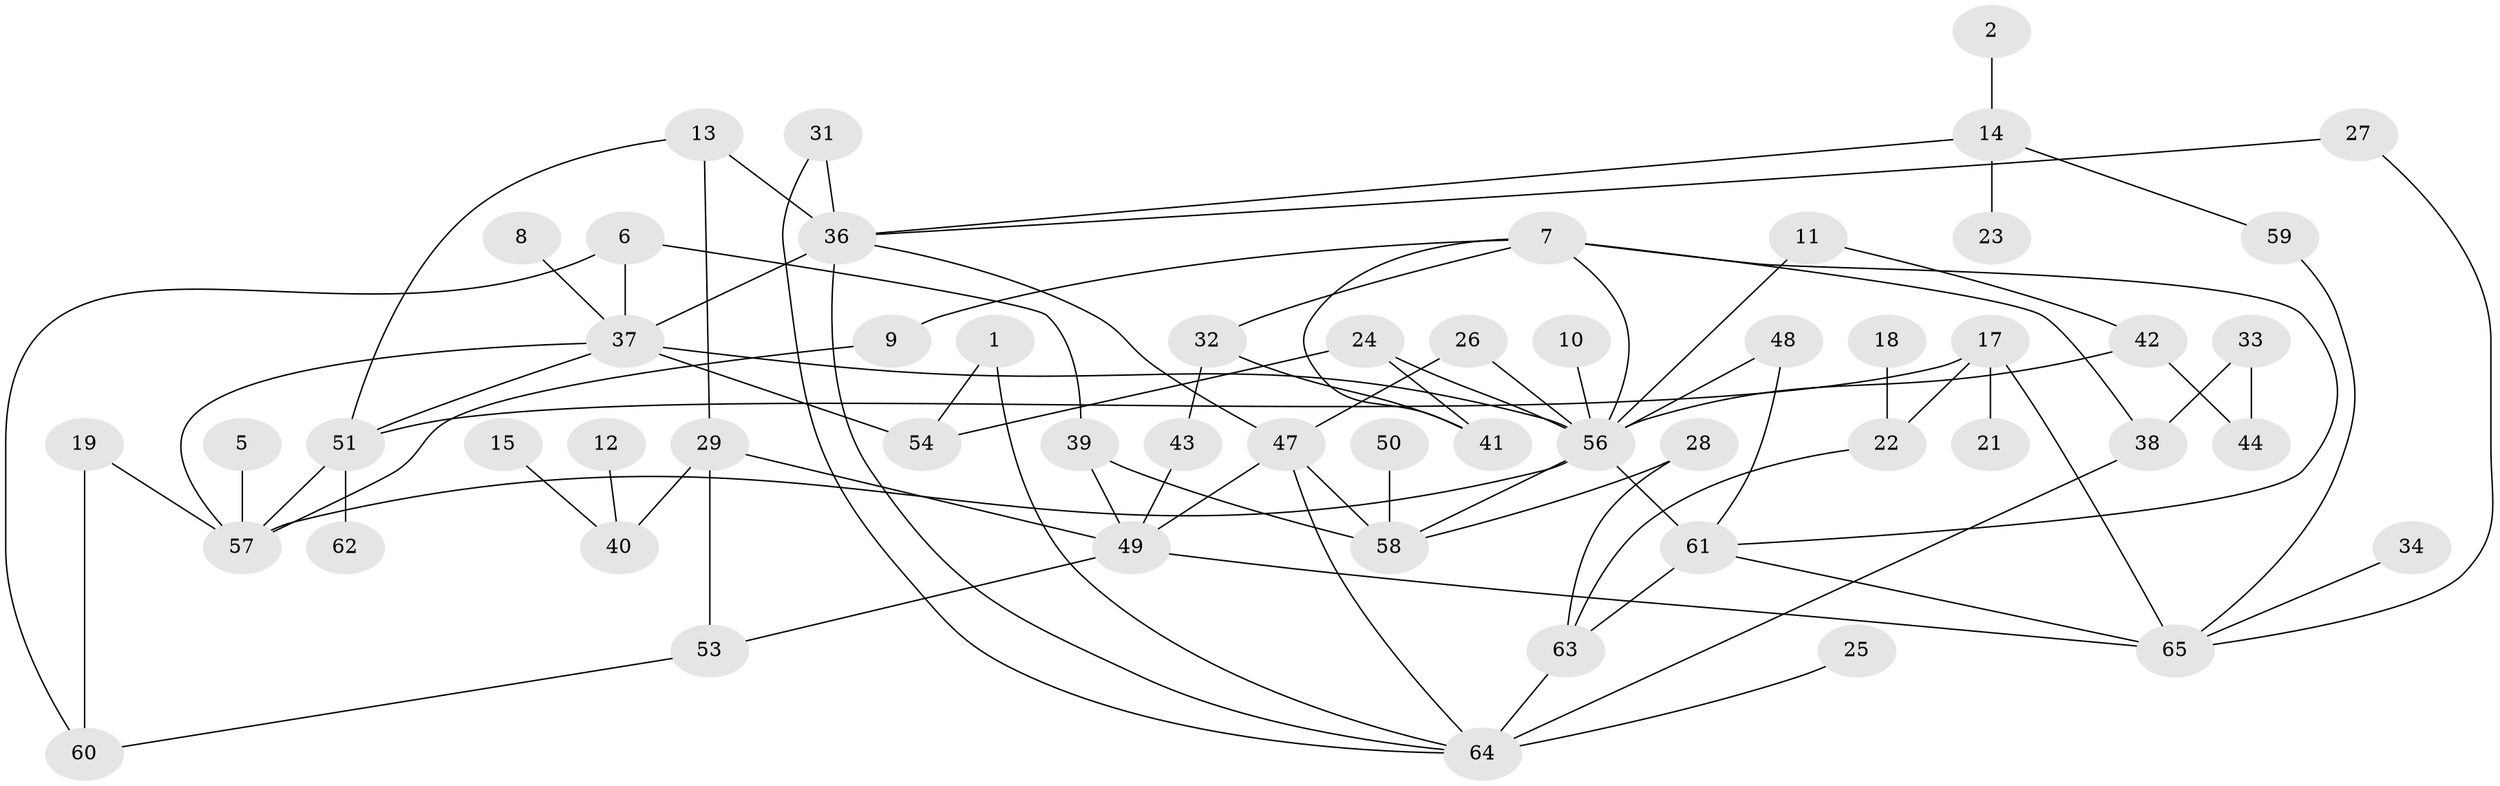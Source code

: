 // original degree distribution, {5: 0.038461538461538464, 2: 0.23076923076923078, 1: 0.2230769230769231, 3: 0.3153846153846154, 0: 0.06923076923076923, 6: 0.03076923076923077, 4: 0.08461538461538462, 7: 0.007692307692307693}
// Generated by graph-tools (version 1.1) at 2025/25/03/09/25 03:25:13]
// undirected, 55 vertices, 85 edges
graph export_dot {
graph [start="1"]
  node [color=gray90,style=filled];
  1;
  2;
  5;
  6;
  7;
  8;
  9;
  10;
  11;
  12;
  13;
  14;
  15;
  17;
  18;
  19;
  21;
  22;
  23;
  24;
  25;
  26;
  27;
  28;
  29;
  31;
  32;
  33;
  34;
  36;
  37;
  38;
  39;
  40;
  41;
  42;
  43;
  44;
  47;
  48;
  49;
  50;
  51;
  53;
  54;
  56;
  57;
  58;
  59;
  60;
  61;
  62;
  63;
  64;
  65;
  1 -- 54 [weight=1.0];
  1 -- 64 [weight=1.0];
  2 -- 14 [weight=1.0];
  5 -- 57 [weight=1.0];
  6 -- 37 [weight=1.0];
  6 -- 39 [weight=1.0];
  6 -- 60 [weight=1.0];
  7 -- 9 [weight=1.0];
  7 -- 32 [weight=1.0];
  7 -- 38 [weight=1.0];
  7 -- 41 [weight=1.0];
  7 -- 56 [weight=1.0];
  7 -- 61 [weight=1.0];
  8 -- 37 [weight=1.0];
  9 -- 57 [weight=1.0];
  10 -- 56 [weight=1.0];
  11 -- 42 [weight=1.0];
  11 -- 56 [weight=1.0];
  12 -- 40 [weight=1.0];
  13 -- 29 [weight=1.0];
  13 -- 36 [weight=1.0];
  13 -- 51 [weight=1.0];
  14 -- 23 [weight=1.0];
  14 -- 36 [weight=1.0];
  14 -- 59 [weight=1.0];
  15 -- 40 [weight=1.0];
  17 -- 21 [weight=1.0];
  17 -- 22 [weight=1.0];
  17 -- 51 [weight=1.0];
  17 -- 65 [weight=1.0];
  18 -- 22 [weight=1.0];
  19 -- 57 [weight=1.0];
  19 -- 60 [weight=1.0];
  22 -- 63 [weight=1.0];
  24 -- 41 [weight=1.0];
  24 -- 54 [weight=1.0];
  24 -- 56 [weight=1.0];
  25 -- 64 [weight=1.0];
  26 -- 47 [weight=1.0];
  26 -- 56 [weight=1.0];
  27 -- 36 [weight=1.0];
  27 -- 65 [weight=1.0];
  28 -- 58 [weight=1.0];
  28 -- 63 [weight=1.0];
  29 -- 40 [weight=2.0];
  29 -- 49 [weight=1.0];
  29 -- 53 [weight=1.0];
  31 -- 36 [weight=1.0];
  31 -- 64 [weight=1.0];
  32 -- 41 [weight=1.0];
  32 -- 43 [weight=1.0];
  33 -- 38 [weight=2.0];
  33 -- 44 [weight=1.0];
  34 -- 65 [weight=1.0];
  36 -- 37 [weight=1.0];
  36 -- 47 [weight=1.0];
  36 -- 64 [weight=1.0];
  37 -- 51 [weight=1.0];
  37 -- 54 [weight=1.0];
  37 -- 56 [weight=1.0];
  37 -- 57 [weight=1.0];
  38 -- 64 [weight=1.0];
  39 -- 49 [weight=1.0];
  39 -- 58 [weight=1.0];
  42 -- 44 [weight=1.0];
  42 -- 56 [weight=1.0];
  43 -- 49 [weight=1.0];
  47 -- 49 [weight=1.0];
  47 -- 58 [weight=1.0];
  47 -- 64 [weight=1.0];
  48 -- 56 [weight=1.0];
  48 -- 61 [weight=1.0];
  49 -- 53 [weight=1.0];
  49 -- 65 [weight=1.0];
  50 -- 58 [weight=1.0];
  51 -- 57 [weight=1.0];
  51 -- 62 [weight=1.0];
  53 -- 60 [weight=1.0];
  56 -- 57 [weight=1.0];
  56 -- 58 [weight=1.0];
  56 -- 61 [weight=2.0];
  59 -- 65 [weight=1.0];
  61 -- 63 [weight=1.0];
  61 -- 65 [weight=1.0];
  63 -- 64 [weight=2.0];
}
